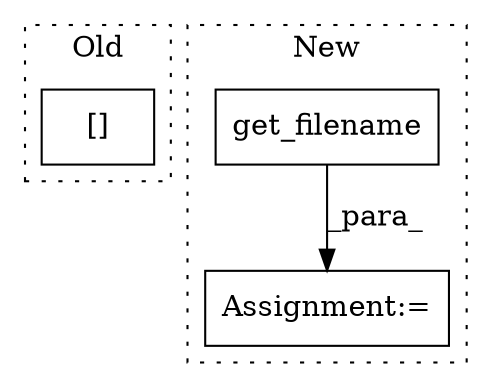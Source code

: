 digraph G {
subgraph cluster0 {
1 [label="[]" a="2" s="1185,1201" l="5,1" shape="box"];
label = "Old";
style="dotted";
}
subgraph cluster1 {
2 [label="get_filename" a="32" s="1161,1180" l="13,1" shape="box"];
3 [label="Assignment:=" a="7" s="1160" l="1" shape="box"];
label = "New";
style="dotted";
}
2 -> 3 [label="_para_"];
}